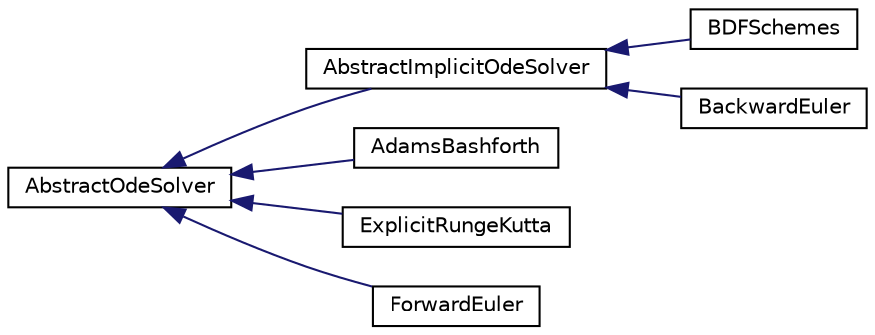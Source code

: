 digraph "Graphical Class Hierarchy"
{
 // LATEX_PDF_SIZE
  edge [fontname="Helvetica",fontsize="10",labelfontname="Helvetica",labelfontsize="10"];
  node [fontname="Helvetica",fontsize="10",shape=record];
  rankdir="LR";
  Node0 [label="AbstractOdeSolver",height=0.2,width=0.4,color="black", fillcolor="white", style="filled",URL="$classAbstractOdeSolver.html",tooltip=" "];
  Node0 -> Node1 [dir="back",color="midnightblue",fontsize="10",style="solid",fontname="Helvetica"];
  Node1 [label="AbstractImplicitOdeSolver",height=0.2,width=0.4,color="black", fillcolor="white", style="filled",URL="$classAbstractImplicitOdeSolver.html",tooltip="this class inherits from AbstractOdeSolver and is required for all the implicit methods"];
  Node1 -> Node2 [dir="back",color="midnightblue",fontsize="10",style="solid",fontname="Helvetica"];
  Node2 [label="BDFSchemes",height=0.2,width=0.4,color="black", fillcolor="white", style="filled",URL="$classBDFSchemes.html",tooltip=" "];
  Node1 -> Node3 [dir="back",color="midnightblue",fontsize="10",style="solid",fontname="Helvetica"];
  Node3 [label="BackwardEuler",height=0.2,width=0.4,color="black", fillcolor="white", style="filled",URL="$classBackwardEuler.html",tooltip=" "];
  Node0 -> Node4 [dir="back",color="midnightblue",fontsize="10",style="solid",fontname="Helvetica"];
  Node4 [label="AdamsBashforth",height=0.2,width=0.4,color="black", fillcolor="white", style="filled",URL="$classAdamsBashforth.html",tooltip=" "];
  Node0 -> Node5 [dir="back",color="midnightblue",fontsize="10",style="solid",fontname="Helvetica"];
  Node5 [label="ExplicitRungeKutta",height=0.2,width=0.4,color="black", fillcolor="white", style="filled",URL="$classExplicitRungeKutta.html",tooltip=" "];
  Node0 -> Node6 [dir="back",color="midnightblue",fontsize="10",style="solid",fontname="Helvetica"];
  Node6 [label="ForwardEuler",height=0.2,width=0.4,color="black", fillcolor="white", style="filled",URL="$classForwardEuler.html",tooltip=" "];
}
